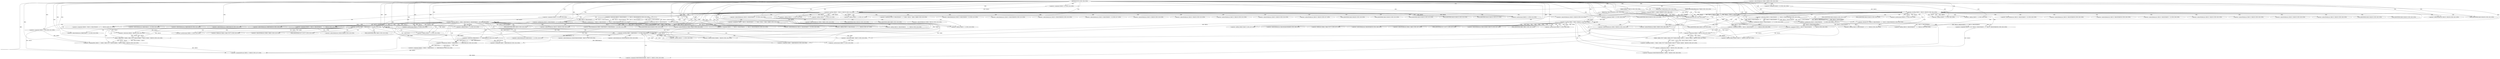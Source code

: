 
digraph "FUN76" {  

"8107" [label = "(METHOD,FUN76)<SUB>1394</SUB>" ]

"8407" [label = "(METHOD_RETURN,void)<SUB>1394</SUB>" ]

"8108" [label = "(PARAM,float (*VAR256)[48])<SUB>1394</SUB>" ]

"8109" [label = "(PARAM,float VAR241[64][40][2])<SUB>1394</SUB>" ]

"8110" [label = "(PARAM,SpectralBandReplication *VAR46)<SUB>1395</SUB>" ]

"8111" [label = "(PARAM,SBRData *VAR153)<SUB>1395</SUB>" ]

"8116" [label = "(&lt;operator&gt;.assignment,VAR257 = VAR46-&gt;VAR48[1])<SUB>1398</SUB>" ]

"8133" [label = "(&lt;operator&gt;.lessThan,VAR205 &lt; VAR153-&gt;VAR159)<SUB>1401</SUB>" ]

"8138" [label = "(&lt;operator&gt;.postIncrement,VAR205++)<SUB>1401</SUB>" ]

"8130" [label = "(&lt;operator&gt;.assignment,VAR205 = 0)<SUB>1401</SUB>" ]

"8142" [label = "(&lt;operator&gt;.assignment,VAR258 = 0.5f / (VAR153-&gt;VAR163[VAR205 + 1] - VAR153-&gt;VAR163[VAR205]))<SUB>1402</SUB>" ]

"8160" [label = "(&lt;operator&gt;.assignment,VAR259 = VAR153-&gt;VAR163[VAR205]     * 2 + VAR244)<SUB>1403</SUB>" ]

"8172" [label = "(&lt;operator&gt;.assignment,VAR260 = VAR153-&gt;VAR163[VAR205 + 1] * 2 + VAR244)<SUB>1404</SUB>" ]

"8237" [label = "(&lt;operator&gt;.lessThan,VAR205 &lt; VAR153-&gt;VAR159)<SUB>1414</SUB>" ]

"8242" [label = "(&lt;operator&gt;.postIncrement,VAR205++)<SUB>1414</SUB>" ]

"8190" [label = "(&lt;operator&gt;.lessThan,VAR49 &lt; VAR46-&gt;VAR49[1])<SUB>1406</SUB>" ]

"8197" [label = "(&lt;operator&gt;.postIncrement,VAR49++)<SUB>1406</SUB>" ]

"8234" [label = "(&lt;operator&gt;.assignment,VAR205 = 0)<SUB>1414</SUB>" ]

"8246" [label = "(&lt;operator&gt;.assignment,VAR262 = 2 * (VAR153-&gt;VAR163[VAR205 + 1] - VAR153-&gt;VAR163[VAR205]))<SUB>1415</SUB>" ]

"8264" [label = "(&lt;operator&gt;.assignment,VAR259 = VAR153-&gt;VAR163[VAR205]     * 2 + VAR244)<SUB>1416</SUB>" ]

"8276" [label = "(&lt;operator&gt;.assignment,VAR260 = VAR153-&gt;VAR163[VAR205 + 1] * 2 + VAR244)<SUB>1417</SUB>" ]

"8290" [label = "(&lt;operator&gt;.assignment,*VAR65 = VAR153-&gt;VAR160[VAR205 + 1] ? VAR46-&gt;VAR144 : VAR46-&gt;VAR80)<SUB>1418</SUB>" ]

"8144" [label = "(&lt;operator&gt;.division,0.5f / (VAR153-&gt;VAR163[VAR205 + 1] - VAR153-&gt;VAR163[VAR205]))<SUB>1402</SUB>" ]

"8162" [label = "(&lt;operator&gt;.addition,VAR153-&gt;VAR163[VAR205]     * 2 + VAR244)<SUB>1403</SUB>" ]

"8174" [label = "(&lt;operator&gt;.addition,VAR153-&gt;VAR163[VAR205 + 1] * 2 + VAR244)<SUB>1404</SUB>" ]

"8187" [label = "(&lt;operator&gt;.assignment,VAR49 = 0)<SUB>1406</SUB>" ]

"8201" [label = "(&lt;operator&gt;.assignment,VAR261 = VAR46-&gt;VAR61.FUN77(VAR241[VAR49+VAR257] + VAR259, VAR260 - VAR259))<SUB>1407</SUB>" ]

"8219" [label = "(&lt;operator&gt;.assignment,VAR256[VAR205][VAR49] = VAR261 * VAR258)<SUB>1408</SUB>" ]

"8311" [label = "(&lt;operator&gt;.lessThan,VAR243 &lt; VAR46-&gt;VAR32[VAR153-&gt;VAR160[VAR205 + 1]])<SUB>1420</SUB>" ]

"8324" [label = "(&lt;operator&gt;.postIncrement,VAR243++)<SUB>1420</SUB>" ]

"8146" [label = "(&lt;operator&gt;.subtraction,VAR153-&gt;VAR163[VAR205 + 1] - VAR153-&gt;VAR163[VAR205])<SUB>1402</SUB>" ]

"8163" [label = "(&lt;operator&gt;.multiplication,VAR153-&gt;VAR163[VAR205]     * 2)<SUB>1403</SUB>" ]

"8175" [label = "(&lt;operator&gt;.multiplication,VAR153-&gt;VAR163[VAR205 + 1] * 2)<SUB>1404</SUB>" ]

"8248" [label = "(&lt;operator&gt;.multiplication,2 * (VAR153-&gt;VAR163[VAR205 + 1] - VAR153-&gt;VAR163[VAR205]))<SUB>1415</SUB>" ]

"8266" [label = "(&lt;operator&gt;.addition,VAR153-&gt;VAR163[VAR205]     * 2 + VAR244)<SUB>1416</SUB>" ]

"8278" [label = "(&lt;operator&gt;.addition,VAR153-&gt;VAR163[VAR205 + 1] * 2 + VAR244)<SUB>1417</SUB>" ]

"8308" [label = "(&lt;operator&gt;.assignment,VAR243 = 0)<SUB>1420</SUB>" ]

"8328" [label = "(&lt;operator&gt;.assignment,VAR261 = 0.0f)<SUB>1421</SUB>" ]

"8332" [label = "(&lt;operator&gt;.assignment,VAR263 = VAR262 * (VAR65[VAR243 + 1] - VAR65[VAR243]))<SUB>1422</SUB>" ]

"8378" [label = "(&lt;operator&gt;.assignmentDivision,VAR261 /= VAR263)<SUB>1427</SUB>" ]

"8203" [label = "(VAR46-&gt;VAR61.FUN77,VAR46-&gt;VAR61.FUN77(VAR241[VAR49+VAR257] + VAR259, VAR260 - VAR259))<SUB>1407</SUB>" ]

"8225" [label = "(&lt;operator&gt;.multiplication,VAR261 * VAR258)<SUB>1408</SUB>" ]

"8250" [label = "(&lt;operator&gt;.subtraction,VAR153-&gt;VAR163[VAR205 + 1] - VAR153-&gt;VAR163[VAR205])<SUB>1415</SUB>" ]

"8267" [label = "(&lt;operator&gt;.multiplication,VAR153-&gt;VAR163[VAR205]     * 2)<SUB>1416</SUB>" ]

"8279" [label = "(&lt;operator&gt;.multiplication,VAR153-&gt;VAR163[VAR205 + 1] * 2)<SUB>1417</SUB>" ]

"8352" [label = "(&lt;operator&gt;.lessThan,VAR69 &lt; VAR65[VAR243 + 1])<SUB>1424</SUB>" ]

"8359" [label = "(&lt;operator&gt;.postIncrement,VAR69++)<SUB>1424</SUB>" ]

"8388" [label = "(&lt;operator&gt;.lessThan,VAR69 &lt; VAR65[VAR243 + 1])<SUB>1428</SUB>" ]

"8395" [label = "(&lt;operator&gt;.postIncrement,VAR69++)<SUB>1428</SUB>" ]

"8151" [label = "(&lt;operator&gt;.addition,VAR205 + 1)<SUB>1402</SUB>" ]

"8180" [label = "(&lt;operator&gt;.addition,VAR205 + 1)<SUB>1404</SUB>" ]

"8209" [label = "(&lt;operator&gt;.addition,VAR241[VAR49+VAR257] + VAR259)<SUB>1407</SUB>" ]

"8216" [label = "(&lt;operator&gt;.subtraction,VAR260 - VAR259)<SUB>1407</SUB>" ]

"8297" [label = "(&lt;operator&gt;.addition,VAR205 + 1)<SUB>1418</SUB>" ]

"8334" [label = "(&lt;operator&gt;.multiplication,VAR262 * (VAR65[VAR243 + 1] - VAR65[VAR243]))<SUB>1422</SUB>" ]

"8347" [label = "(&lt;operator&gt;.assignment,VAR69 = VAR65[VAR243])<SUB>1424</SUB>" ]

"8362" [label = "(&lt;operator&gt;.assignmentPlus,VAR261 += VAR46-&gt;VAR61.FUN77(VAR241[VAR69] + VAR259, VAR260 - VAR259))<SUB>1425</SUB>" ]

"8383" [label = "(&lt;operator&gt;.assignment,VAR69 = VAR65[VAR243])<SUB>1428</SUB>" ]

"8398" [label = "(&lt;operator&gt;.assignment,VAR256[VAR205][VAR69 - VAR257] = VAR261)<SUB>1429</SUB>" ]

"8255" [label = "(&lt;operator&gt;.addition,VAR205 + 1)<SUB>1415</SUB>" ]

"8284" [label = "(&lt;operator&gt;.addition,VAR205 + 1)<SUB>1417</SUB>" ]

"8321" [label = "(&lt;operator&gt;.addition,VAR205 + 1)<SUB>1420</SUB>" ]

"8336" [label = "(&lt;operator&gt;.subtraction,VAR65[VAR243 + 1] - VAR65[VAR243])<SUB>1422</SUB>" ]

"8212" [label = "(&lt;operator&gt;.addition,VAR49+VAR257)<SUB>1407</SUB>" ]

"8356" [label = "(&lt;operator&gt;.addition,VAR243 + 1)<SUB>1424</SUB>" ]

"8364" [label = "(VAR46-&gt;VAR61.FUN77,VAR46-&gt;VAR61.FUN77(VAR241[VAR69] + VAR259, VAR260 - VAR259))<SUB>1425</SUB>" ]

"8392" [label = "(&lt;operator&gt;.addition,VAR243 + 1)<SUB>1428</SUB>" ]

"8339" [label = "(&lt;operator&gt;.addition,VAR243 + 1)<SUB>1422</SUB>" ]

"8370" [label = "(&lt;operator&gt;.addition,VAR241[VAR69] + VAR259)<SUB>1425</SUB>" ]

"8375" [label = "(&lt;operator&gt;.subtraction,VAR260 - VAR259)<SUB>1425</SUB>" ]

"8403" [label = "(&lt;operator&gt;.subtraction,VAR69 - VAR257)<SUB>1429</SUB>" ]

"8124" [label = "(&lt;operator&gt;.indirectFieldAccess,VAR46-&gt;VAR99)<SUB>1400</SUB>" ]

"8135" [label = "(&lt;operator&gt;.indirectFieldAccess,VAR153-&gt;VAR159)<SUB>1401</SUB>" ]

"8137" [label = "(FIELD_IDENTIFIER,VAR159,VAR159)<SUB>1401</SUB>" ]

"8239" [label = "(&lt;operator&gt;.indirectFieldAccess,VAR153-&gt;VAR159)<SUB>1414</SUB>" ]

"8192" [label = "(&lt;operator&gt;.indirectIndexAccess,VAR46-&gt;VAR49[1])<SUB>1406</SUB>" ]

"8241" [label = "(FIELD_IDENTIFIER,VAR159,VAR159)<SUB>1414</SUB>" ]

"8292" [label = "(&lt;operator&gt;.conditional,VAR153-&gt;VAR160[VAR205 + 1] ? VAR46-&gt;VAR144 : VAR46-&gt;VAR80)<SUB>1418</SUB>" ]

"8147" [label = "(&lt;operator&gt;.indirectIndexAccess,VAR153-&gt;VAR163[VAR205 + 1])<SUB>1402</SUB>" ]

"8154" [label = "(&lt;operator&gt;.indirectIndexAccess,VAR153-&gt;VAR163[VAR205])<SUB>1402</SUB>" ]

"8164" [label = "(&lt;operator&gt;.indirectIndexAccess,VAR153-&gt;VAR163[VAR205])<SUB>1403</SUB>" ]

"8176" [label = "(&lt;operator&gt;.indirectIndexAccess,VAR153-&gt;VAR163[VAR205 + 1])<SUB>1404</SUB>" ]

"8193" [label = "(&lt;operator&gt;.indirectFieldAccess,VAR46-&gt;VAR49)<SUB>1406</SUB>" ]

"8220" [label = "(&lt;operator&gt;.indirectIndexAccess,VAR256[VAR205][VAR49])<SUB>1408</SUB>" ]

"8293" [label = "(&lt;operator&gt;.indirectIndexAccess,VAR153-&gt;VAR160[VAR205 + 1])<SUB>1418</SUB>" ]

"8300" [label = "(&lt;operator&gt;.indirectFieldAccess,VAR46-&gt;VAR144)<SUB>1418</SUB>" ]

"8303" [label = "(&lt;operator&gt;.indirectFieldAccess,VAR46-&gt;VAR80)<SUB>1418</SUB>" ]

"8313" [label = "(&lt;operator&gt;.indirectIndexAccess,VAR46-&gt;VAR32[VAR153-&gt;VAR160[VAR205 + 1]])<SUB>1420</SUB>" ]

"8148" [label = "(&lt;operator&gt;.indirectFieldAccess,VAR153-&gt;VAR163)<SUB>1402</SUB>" ]

"8155" [label = "(&lt;operator&gt;.indirectFieldAccess,VAR153-&gt;VAR163)<SUB>1402</SUB>" ]

"8165" [label = "(&lt;operator&gt;.indirectFieldAccess,VAR153-&gt;VAR163)<SUB>1403</SUB>" ]

"8177" [label = "(&lt;operator&gt;.indirectFieldAccess,VAR153-&gt;VAR163)<SUB>1404</SUB>" ]

"8195" [label = "(FIELD_IDENTIFIER,VAR49,VAR49)<SUB>1406</SUB>" ]

"8204" [label = "(&lt;operator&gt;.fieldAccess,VAR46-&gt;VAR61.FUN77)<SUB>1407</SUB>" ]

"8221" [label = "(&lt;operator&gt;.indirectIndexAccess,VAR256[VAR205])<SUB>1408</SUB>" ]

"8251" [label = "(&lt;operator&gt;.indirectIndexAccess,VAR153-&gt;VAR163[VAR205 + 1])<SUB>1415</SUB>" ]

"8258" [label = "(&lt;operator&gt;.indirectIndexAccess,VAR153-&gt;VAR163[VAR205])<SUB>1415</SUB>" ]

"8268" [label = "(&lt;operator&gt;.indirectIndexAccess,VAR153-&gt;VAR163[VAR205])<SUB>1416</SUB>" ]

"8280" [label = "(&lt;operator&gt;.indirectIndexAccess,VAR153-&gt;VAR163[VAR205 + 1])<SUB>1417</SUB>" ]

"8294" [label = "(&lt;operator&gt;.indirectFieldAccess,VAR153-&gt;VAR160)<SUB>1418</SUB>" ]

"8302" [label = "(FIELD_IDENTIFIER,VAR144,VAR144)<SUB>1418</SUB>" ]

"8305" [label = "(FIELD_IDENTIFIER,VAR80,VAR80)<SUB>1418</SUB>" ]

"8314" [label = "(&lt;operator&gt;.indirectFieldAccess,VAR46-&gt;VAR32)<SUB>1420</SUB>" ]

"8317" [label = "(&lt;operator&gt;.indirectIndexAccess,VAR153-&gt;VAR160[VAR205 + 1])<SUB>1420</SUB>" ]

"8150" [label = "(FIELD_IDENTIFIER,VAR163,VAR163)<SUB>1402</SUB>" ]

"8157" [label = "(FIELD_IDENTIFIER,VAR163,VAR163)<SUB>1402</SUB>" ]

"8167" [label = "(FIELD_IDENTIFIER,VAR163,VAR163)<SUB>1403</SUB>" ]

"8179" [label = "(FIELD_IDENTIFIER,VAR163,VAR163)<SUB>1404</SUB>" ]

"8205" [label = "(&lt;operator&gt;.indirectFieldAccess,VAR46-&gt;VAR61)<SUB>1407</SUB>" ]

"8208" [label = "(FIELD_IDENTIFIER,FUN77,FUN77)<SUB>1407</SUB>" ]

"8210" [label = "(&lt;operator&gt;.indirectIndexAccess,VAR241[VAR49+VAR257])<SUB>1407</SUB>" ]

"8252" [label = "(&lt;operator&gt;.indirectFieldAccess,VAR153-&gt;VAR163)<SUB>1415</SUB>" ]

"8259" [label = "(&lt;operator&gt;.indirectFieldAccess,VAR153-&gt;VAR163)<SUB>1415</SUB>" ]

"8269" [label = "(&lt;operator&gt;.indirectFieldAccess,VAR153-&gt;VAR163)<SUB>1416</SUB>" ]

"8281" [label = "(&lt;operator&gt;.indirectFieldAccess,VAR153-&gt;VAR163)<SUB>1417</SUB>" ]

"8296" [label = "(FIELD_IDENTIFIER,VAR160,VAR160)<SUB>1418</SUB>" ]

"8316" [label = "(FIELD_IDENTIFIER,VAR32,VAR32)<SUB>1420</SUB>" ]

"8318" [label = "(&lt;operator&gt;.indirectFieldAccess,VAR153-&gt;VAR160)<SUB>1420</SUB>" ]

"8354" [label = "(&lt;operator&gt;.indirectIndexAccess,VAR65[VAR243 + 1])<SUB>1424</SUB>" ]

"8390" [label = "(&lt;operator&gt;.indirectIndexAccess,VAR65[VAR243 + 1])<SUB>1428</SUB>" ]

"8207" [label = "(FIELD_IDENTIFIER,VAR61,VAR61)<SUB>1407</SUB>" ]

"8254" [label = "(FIELD_IDENTIFIER,VAR163,VAR163)<SUB>1415</SUB>" ]

"8261" [label = "(FIELD_IDENTIFIER,VAR163,VAR163)<SUB>1415</SUB>" ]

"8271" [label = "(FIELD_IDENTIFIER,VAR163,VAR163)<SUB>1416</SUB>" ]

"8283" [label = "(FIELD_IDENTIFIER,VAR163,VAR163)<SUB>1417</SUB>" ]

"8320" [label = "(FIELD_IDENTIFIER,VAR160,VAR160)<SUB>1420</SUB>" ]

"8337" [label = "(&lt;operator&gt;.indirectIndexAccess,VAR65[VAR243 + 1])<SUB>1422</SUB>" ]

"8342" [label = "(&lt;operator&gt;.indirectIndexAccess,VAR65[VAR243])<SUB>1422</SUB>" ]

"8349" [label = "(&lt;operator&gt;.indirectIndexAccess,VAR65[VAR243])<SUB>1424</SUB>" ]

"8385" [label = "(&lt;operator&gt;.indirectIndexAccess,VAR65[VAR243])<SUB>1428</SUB>" ]

"8399" [label = "(&lt;operator&gt;.indirectIndexAccess,VAR256[VAR205][VAR69 - VAR257])<SUB>1429</SUB>" ]

"8365" [label = "(&lt;operator&gt;.fieldAccess,VAR46-&gt;VAR61.FUN77)<SUB>1425</SUB>" ]

"8400" [label = "(&lt;operator&gt;.indirectIndexAccess,VAR256[VAR205])<SUB>1429</SUB>" ]

"8366" [label = "(&lt;operator&gt;.indirectFieldAccess,VAR46-&gt;VAR61)<SUB>1425</SUB>" ]

"8369" [label = "(FIELD_IDENTIFIER,FUN77,FUN77)<SUB>1425</SUB>" ]

"8371" [label = "(&lt;operator&gt;.indirectIndexAccess,VAR241[VAR69])<SUB>1425</SUB>" ]

"8368" [label = "(FIELD_IDENTIFIER,VAR61,VAR61)<SUB>1425</SUB>" ]

  "8108" -> "8407"  [ label = "DDG: "] 

  "8109" -> "8407"  [ label = "DDG: VAR241"] 

  "8110" -> "8407"  [ label = "DDG: VAR46"] 

  "8111" -> "8407"  [ label = "DDG: VAR153"] 

  "8116" -> "8407"  [ label = "DDG: VAR257"] 

  "8116" -> "8407"  [ label = "DDG: VAR46-&gt;VAR48[1]"] 

  "8133" -> "8407"  [ label = "DDG: VAR205"] 

  "8133" -> "8407"  [ label = "DDG: VAR153-&gt;VAR159"] 

  "8133" -> "8407"  [ label = "DDG: VAR205 &lt; VAR153-&gt;VAR159"] 

  "8107" -> "8108"  [ label = "DDG: "] 

  "8107" -> "8109"  [ label = "DDG: "] 

  "8107" -> "8110"  [ label = "DDG: "] 

  "8107" -> "8111"  [ label = "DDG: "] 

  "8107" -> "8130"  [ label = "DDG: "] 

  "8130" -> "8133"  [ label = "DDG: VAR205"] 

  "8138" -> "8133"  [ label = "DDG: VAR205"] 

  "8107" -> "8133"  [ label = "DDG: "] 

  "8107" -> "8138"  [ label = "DDG: "] 

  "8133" -> "8138"  [ label = "DDG: VAR205"] 

  "8144" -> "8142"  [ label = "DDG: 0.5f"] 

  "8144" -> "8142"  [ label = "DDG: VAR153-&gt;VAR163[VAR205 + 1] - VAR153-&gt;VAR163[VAR205]"] 

  "8163" -> "8160"  [ label = "DDG: VAR153-&gt;VAR163[VAR205]"] 

  "8163" -> "8160"  [ label = "DDG: 2"] 

  "8107" -> "8160"  [ label = "DDG: "] 

  "8175" -> "8172"  [ label = "DDG: VAR153-&gt;VAR163[VAR205 + 1]"] 

  "8175" -> "8172"  [ label = "DDG: 2"] 

  "8107" -> "8172"  [ label = "DDG: "] 

  "8107" -> "8234"  [ label = "DDG: "] 

  "8234" -> "8237"  [ label = "DDG: VAR205"] 

  "8242" -> "8237"  [ label = "DDG: VAR205"] 

  "8107" -> "8237"  [ label = "DDG: "] 

  "8107" -> "8242"  [ label = "DDG: "] 

  "8237" -> "8242"  [ label = "DDG: VAR205"] 

  "8248" -> "8246"  [ label = "DDG: 2"] 

  "8248" -> "8246"  [ label = "DDG: VAR153-&gt;VAR163[VAR205 + 1] - VAR153-&gt;VAR163[VAR205]"] 

  "8267" -> "8264"  [ label = "DDG: VAR153-&gt;VAR163[VAR205]"] 

  "8267" -> "8264"  [ label = "DDG: 2"] 

  "8107" -> "8264"  [ label = "DDG: "] 

  "8279" -> "8276"  [ label = "DDG: VAR153-&gt;VAR163[VAR205 + 1]"] 

  "8279" -> "8276"  [ label = "DDG: 2"] 

  "8107" -> "8276"  [ label = "DDG: "] 

  "8107" -> "8144"  [ label = "DDG: "] 

  "8146" -> "8144"  [ label = "DDG: VAR153-&gt;VAR163[VAR205 + 1]"] 

  "8146" -> "8144"  [ label = "DDG: VAR153-&gt;VAR163[VAR205]"] 

  "8163" -> "8162"  [ label = "DDG: VAR153-&gt;VAR163[VAR205]"] 

  "8163" -> "8162"  [ label = "DDG: 2"] 

  "8107" -> "8162"  [ label = "DDG: "] 

  "8175" -> "8174"  [ label = "DDG: VAR153-&gt;VAR163[VAR205 + 1]"] 

  "8175" -> "8174"  [ label = "DDG: 2"] 

  "8107" -> "8174"  [ label = "DDG: "] 

  "8107" -> "8187"  [ label = "DDG: "] 

  "8187" -> "8190"  [ label = "DDG: VAR49"] 

  "8197" -> "8190"  [ label = "DDG: VAR49"] 

  "8107" -> "8190"  [ label = "DDG: "] 

  "8107" -> "8197"  [ label = "DDG: "] 

  "8190" -> "8197"  [ label = "DDG: VAR49"] 

  "8203" -> "8201"  [ label = "DDG: VAR241[VAR49+VAR257] + VAR259"] 

  "8203" -> "8201"  [ label = "DDG: VAR260 - VAR259"] 

  "8225" -> "8219"  [ label = "DDG: VAR261"] 

  "8225" -> "8219"  [ label = "DDG: VAR258"] 

  "8175" -> "8146"  [ label = "DDG: VAR153-&gt;VAR163[VAR205 + 1]"] 

  "8163" -> "8146"  [ label = "DDG: VAR153-&gt;VAR163[VAR205]"] 

  "8146" -> "8163"  [ label = "DDG: VAR153-&gt;VAR163[VAR205]"] 

  "8107" -> "8163"  [ label = "DDG: "] 

  "8146" -> "8175"  [ label = "DDG: VAR153-&gt;VAR163[VAR205 + 1]"] 

  "8107" -> "8175"  [ label = "DDG: "] 

  "8107" -> "8248"  [ label = "DDG: "] 

  "8250" -> "8248"  [ label = "DDG: VAR153-&gt;VAR163[VAR205 + 1]"] 

  "8250" -> "8248"  [ label = "DDG: VAR153-&gt;VAR163[VAR205]"] 

  "8267" -> "8266"  [ label = "DDG: VAR153-&gt;VAR163[VAR205]"] 

  "8267" -> "8266"  [ label = "DDG: 2"] 

  "8107" -> "8266"  [ label = "DDG: "] 

  "8279" -> "8278"  [ label = "DDG: VAR153-&gt;VAR163[VAR205 + 1]"] 

  "8279" -> "8278"  [ label = "DDG: 2"] 

  "8107" -> "8278"  [ label = "DDG: "] 

  "8107" -> "8308"  [ label = "DDG: "] 

  "8308" -> "8311"  [ label = "DDG: VAR243"] 

  "8324" -> "8311"  [ label = "DDG: VAR243"] 

  "8107" -> "8311"  [ label = "DDG: "] 

  "8107" -> "8324"  [ label = "DDG: "] 

  "8311" -> "8324"  [ label = "DDG: VAR243"] 

  "8107" -> "8328"  [ label = "DDG: "] 

  "8334" -> "8332"  [ label = "DDG: VAR262"] 

  "8334" -> "8332"  [ label = "DDG: VAR65[VAR243 + 1] - VAR65[VAR243]"] 

  "8332" -> "8378"  [ label = "DDG: VAR263"] 

  "8107" -> "8378"  [ label = "DDG: "] 

  "8109" -> "8203"  [ label = "DDG: VAR241"] 

  "8160" -> "8203"  [ label = "DDG: VAR259"] 

  "8216" -> "8203"  [ label = "DDG: VAR259"] 

  "8107" -> "8203"  [ label = "DDG: "] 

  "8216" -> "8203"  [ label = "DDG: VAR260"] 

  "8201" -> "8225"  [ label = "DDG: VAR261"] 

  "8107" -> "8225"  [ label = "DDG: "] 

  "8142" -> "8225"  [ label = "DDG: VAR258"] 

  "8279" -> "8250"  [ label = "DDG: VAR153-&gt;VAR163[VAR205 + 1]"] 

  "8267" -> "8250"  [ label = "DDG: VAR153-&gt;VAR163[VAR205]"] 

  "8250" -> "8267"  [ label = "DDG: VAR153-&gt;VAR163[VAR205]"] 

  "8107" -> "8267"  [ label = "DDG: "] 

  "8250" -> "8279"  [ label = "DDG: VAR153-&gt;VAR163[VAR205 + 1]"] 

  "8107" -> "8279"  [ label = "DDG: "] 

  "8328" -> "8378"  [ label = "DDG: VAR261"] 

  "8362" -> "8378"  [ label = "DDG: VAR261"] 

  "8133" -> "8151"  [ label = "DDG: VAR205"] 

  "8107" -> "8151"  [ label = "DDG: "] 

  "8107" -> "8180"  [ label = "DDG: "] 

  "8133" -> "8180"  [ label = "DDG: VAR205"] 

  "8109" -> "8209"  [ label = "DDG: VAR241"] 

  "8160" -> "8209"  [ label = "DDG: VAR259"] 

  "8216" -> "8209"  [ label = "DDG: VAR259"] 

  "8107" -> "8209"  [ label = "DDG: "] 

  "8172" -> "8216"  [ label = "DDG: VAR260"] 

  "8107" -> "8216"  [ label = "DDG: "] 

  "8160" -> "8216"  [ label = "DDG: VAR259"] 

  "8107" -> "8297"  [ label = "DDG: "] 

  "8237" -> "8297"  [ label = "DDG: VAR205"] 

  "8246" -> "8334"  [ label = "DDG: VAR262"] 

  "8107" -> "8334"  [ label = "DDG: "] 

  "8336" -> "8334"  [ label = "DDG: VAR65[VAR243 + 1]"] 

  "8336" -> "8334"  [ label = "DDG: VAR65[VAR243]"] 

  "8290" -> "8347"  [ label = "DDG: VAR65"] 

  "8336" -> "8347"  [ label = "DDG: VAR65[VAR243]"] 

  "8347" -> "8352"  [ label = "DDG: VAR69"] 

  "8359" -> "8352"  [ label = "DDG: VAR69"] 

  "8107" -> "8352"  [ label = "DDG: "] 

  "8290" -> "8352"  [ label = "DDG: VAR65"] 

  "8336" -> "8352"  [ label = "DDG: VAR65[VAR243 + 1]"] 

  "8352" -> "8359"  [ label = "DDG: VAR69"] 

  "8107" -> "8359"  [ label = "DDG: "] 

  "8364" -> "8362"  [ label = "DDG: VAR241[VAR69] + VAR259"] 

  "8364" -> "8362"  [ label = "DDG: VAR260 - VAR259"] 

  "8290" -> "8383"  [ label = "DDG: VAR65"] 

  "8336" -> "8383"  [ label = "DDG: VAR65[VAR243]"] 

  "8383" -> "8388"  [ label = "DDG: VAR69"] 

  "8395" -> "8388"  [ label = "DDG: VAR69"] 

  "8107" -> "8388"  [ label = "DDG: "] 

  "8290" -> "8388"  [ label = "DDG: VAR65"] 

  "8352" -> "8388"  [ label = "DDG: VAR65[VAR243 + 1]"] 

  "8403" -> "8395"  [ label = "DDG: VAR69"] 

  "8107" -> "8395"  [ label = "DDG: "] 

  "8378" -> "8398"  [ label = "DDG: VAR261"] 

  "8107" -> "8398"  [ label = "DDG: "] 

  "8237" -> "8255"  [ label = "DDG: VAR205"] 

  "8107" -> "8255"  [ label = "DDG: "] 

  "8107" -> "8284"  [ label = "DDG: "] 

  "8237" -> "8284"  [ label = "DDG: VAR205"] 

  "8107" -> "8321"  [ label = "DDG: "] 

  "8237" -> "8321"  [ label = "DDG: VAR205"] 

  "8290" -> "8336"  [ label = "DDG: VAR65"] 

  "8388" -> "8336"  [ label = "DDG: VAR65[VAR243 + 1]"] 

  "8328" -> "8362"  [ label = "DDG: VAR261"] 

  "8107" -> "8362"  [ label = "DDG: "] 

  "8190" -> "8212"  [ label = "DDG: VAR49"] 

  "8107" -> "8212"  [ label = "DDG: "] 

  "8116" -> "8212"  [ label = "DDG: VAR257"] 

  "8107" -> "8356"  [ label = "DDG: "] 

  "8311" -> "8356"  [ label = "DDG: VAR243"] 

  "8109" -> "8364"  [ label = "DDG: VAR241"] 

  "8264" -> "8364"  [ label = "DDG: VAR259"] 

  "8375" -> "8364"  [ label = "DDG: VAR259"] 

  "8107" -> "8364"  [ label = "DDG: "] 

  "8375" -> "8364"  [ label = "DDG: VAR260"] 

  "8107" -> "8392"  [ label = "DDG: "] 

  "8311" -> "8392"  [ label = "DDG: VAR243"] 

  "8311" -> "8339"  [ label = "DDG: VAR243"] 

  "8107" -> "8339"  [ label = "DDG: "] 

  "8109" -> "8370"  [ label = "DDG: VAR241"] 

  "8264" -> "8370"  [ label = "DDG: VAR259"] 

  "8375" -> "8370"  [ label = "DDG: VAR259"] 

  "8107" -> "8370"  [ label = "DDG: "] 

  "8276" -> "8375"  [ label = "DDG: VAR260"] 

  "8107" -> "8375"  [ label = "DDG: "] 

  "8264" -> "8375"  [ label = "DDG: VAR259"] 

  "8388" -> "8403"  [ label = "DDG: VAR69"] 

  "8107" -> "8403"  [ label = "DDG: "] 

  "8116" -> "8403"  [ label = "DDG: VAR257"] 

  "8124" -> "8239"  [ label = "CDG: "] 

  "8124" -> "8137"  [ label = "CDG: "] 

  "8124" -> "8130"  [ label = "CDG: "] 

  "8124" -> "8241"  [ label = "CDG: "] 

  "8124" -> "8135"  [ label = "CDG: "] 

  "8124" -> "8237"  [ label = "CDG: "] 

  "8124" -> "8234"  [ label = "CDG: "] 

  "8124" -> "8133"  [ label = "CDG: "] 

  "8133" -> "8167"  [ label = "CDG: "] 

  "8133" -> "8160"  [ label = "CDG: "] 

  "8133" -> "8175"  [ label = "CDG: "] 

  "8133" -> "8155"  [ label = "CDG: "] 

  "8133" -> "8137"  [ label = "CDG: "] 

  "8133" -> "8162"  [ label = "CDG: "] 

  "8133" -> "8135"  [ label = "CDG: "] 

  "8133" -> "8193"  [ label = "CDG: "] 

  "8133" -> "8195"  [ label = "CDG: "] 

  "8133" -> "8151"  [ label = "CDG: "] 

  "8133" -> "8180"  [ label = "CDG: "] 

  "8133" -> "8187"  [ label = "CDG: "] 

  "8133" -> "8172"  [ label = "CDG: "] 

  "8133" -> "8142"  [ label = "CDG: "] 

  "8133" -> "8144"  [ label = "CDG: "] 

  "8133" -> "8177"  [ label = "CDG: "] 

  "8133" -> "8163"  [ label = "CDG: "] 

  "8133" -> "8148"  [ label = "CDG: "] 

  "8133" -> "8150"  [ label = "CDG: "] 

  "8133" -> "8176"  [ label = "CDG: "] 

  "8133" -> "8157"  [ label = "CDG: "] 

  "8133" -> "8164"  [ label = "CDG: "] 

  "8133" -> "8192"  [ label = "CDG: "] 

  "8133" -> "8147"  [ label = "CDG: "] 

  "8133" -> "8179"  [ label = "CDG: "] 

  "8133" -> "8190"  [ label = "CDG: "] 

  "8133" -> "8154"  [ label = "CDG: "] 

  "8133" -> "8138"  [ label = "CDG: "] 

  "8133" -> "8174"  [ label = "CDG: "] 

  "8133" -> "8146"  [ label = "CDG: "] 

  "8133" -> "8165"  [ label = "CDG: "] 

  "8133" -> "8133"  [ label = "CDG: "] 

  "8237" -> "8255"  [ label = "CDG: "] 

  "8237" -> "8261"  [ label = "CDG: "] 

  "8237" -> "8308"  [ label = "CDG: "] 

  "8237" -> "8269"  [ label = "CDG: "] 

  "8237" -> "8239"  [ label = "CDG: "] 

  "8237" -> "8314"  [ label = "CDG: "] 

  "8237" -> "8267"  [ label = "CDG: "] 

  "8237" -> "8242"  [ label = "CDG: "] 

  "8237" -> "8276"  [ label = "CDG: "] 

  "8237" -> "8251"  [ label = "CDG: "] 

  "8237" -> "8318"  [ label = "CDG: "] 

  "8237" -> "8293"  [ label = "CDG: "] 

  "8237" -> "8246"  [ label = "CDG: "] 

  "8237" -> "8241"  [ label = "CDG: "] 

  "8237" -> "8268"  [ label = "CDG: "] 

  "8237" -> "8278"  [ label = "CDG: "] 

  "8237" -> "8281"  [ label = "CDG: "] 

  "8237" -> "8250"  [ label = "CDG: "] 

  "8237" -> "8271"  [ label = "CDG: "] 

  "8237" -> "8254"  [ label = "CDG: "] 

  "8237" -> "8292"  [ label = "CDG: "] 

  "8237" -> "8279"  [ label = "CDG: "] 

  "8237" -> "8290"  [ label = "CDG: "] 

  "8237" -> "8311"  [ label = "CDG: "] 

  "8237" -> "8264"  [ label = "CDG: "] 

  "8237" -> "8313"  [ label = "CDG: "] 

  "8237" -> "8317"  [ label = "CDG: "] 

  "8237" -> "8258"  [ label = "CDG: "] 

  "8237" -> "8283"  [ label = "CDG: "] 

  "8237" -> "8280"  [ label = "CDG: "] 

  "8237" -> "8316"  [ label = "CDG: "] 

  "8237" -> "8320"  [ label = "CDG: "] 

  "8237" -> "8259"  [ label = "CDG: "] 

  "8237" -> "8321"  [ label = "CDG: "] 

  "8237" -> "8284"  [ label = "CDG: "] 

  "8237" -> "8294"  [ label = "CDG: "] 

  "8237" -> "8252"  [ label = "CDG: "] 

  "8237" -> "8237"  [ label = "CDG: "] 

  "8237" -> "8296"  [ label = "CDG: "] 

  "8237" -> "8248"  [ label = "CDG: "] 

  "8237" -> "8297"  [ label = "CDG: "] 

  "8237" -> "8266"  [ label = "CDG: "] 

  "8190" -> "8205"  [ label = "CDG: "] 

  "8190" -> "8201"  [ label = "CDG: "] 

  "8190" -> "8219"  [ label = "CDG: "] 

  "8190" -> "8208"  [ label = "CDG: "] 

  "8190" -> "8209"  [ label = "CDG: "] 

  "8190" -> "8193"  [ label = "CDG: "] 

  "8190" -> "8203"  [ label = "CDG: "] 

  "8190" -> "8225"  [ label = "CDG: "] 

  "8190" -> "8195"  [ label = "CDG: "] 

  "8190" -> "8220"  [ label = "CDG: "] 

  "8190" -> "8210"  [ label = "CDG: "] 

  "8190" -> "8197"  [ label = "CDG: "] 

  "8190" -> "8204"  [ label = "CDG: "] 

  "8190" -> "8212"  [ label = "CDG: "] 

  "8190" -> "8216"  [ label = "CDG: "] 

  "8190" -> "8207"  [ label = "CDG: "] 

  "8190" -> "8192"  [ label = "CDG: "] 

  "8190" -> "8221"  [ label = "CDG: "] 

  "8190" -> "8190"  [ label = "CDG: "] 

  "8311" -> "8339"  [ label = "CDG: "] 

  "8311" -> "8314"  [ label = "CDG: "] 

  "8311" -> "8318"  [ label = "CDG: "] 

  "8311" -> "8337"  [ label = "CDG: "] 

  "8311" -> "8388"  [ label = "CDG: "] 

  "8311" -> "8328"  [ label = "CDG: "] 

  "8311" -> "8383"  [ label = "CDG: "] 

  "8311" -> "8356"  [ label = "CDG: "] 

  "8311" -> "8352"  [ label = "CDG: "] 

  "8311" -> "8347"  [ label = "CDG: "] 

  "8311" -> "8349"  [ label = "CDG: "] 

  "8311" -> "8385"  [ label = "CDG: "] 

  "8311" -> "8354"  [ label = "CDG: "] 

  "8311" -> "8324"  [ label = "CDG: "] 

  "8311" -> "8311"  [ label = "CDG: "] 

  "8311" -> "8332"  [ label = "CDG: "] 

  "8311" -> "8392"  [ label = "CDG: "] 

  "8311" -> "8336"  [ label = "CDG: "] 

  "8311" -> "8313"  [ label = "CDG: "] 

  "8311" -> "8317"  [ label = "CDG: "] 

  "8311" -> "8316"  [ label = "CDG: "] 

  "8311" -> "8320"  [ label = "CDG: "] 

  "8311" -> "8321"  [ label = "CDG: "] 

  "8311" -> "8378"  [ label = "CDG: "] 

  "8311" -> "8342"  [ label = "CDG: "] 

  "8311" -> "8390"  [ label = "CDG: "] 

  "8311" -> "8334"  [ label = "CDG: "] 

  "8293" -> "8300"  [ label = "CDG: "] 

  "8293" -> "8302"  [ label = "CDG: "] 

  "8293" -> "8303"  [ label = "CDG: "] 

  "8293" -> "8305"  [ label = "CDG: "] 

  "8352" -> "8369"  [ label = "CDG: "] 

  "8352" -> "8359"  [ label = "CDG: "] 

  "8352" -> "8368"  [ label = "CDG: "] 

  "8352" -> "8375"  [ label = "CDG: "] 

  "8352" -> "8356"  [ label = "CDG: "] 

  "8352" -> "8352"  [ label = "CDG: "] 

  "8352" -> "8365"  [ label = "CDG: "] 

  "8352" -> "8354"  [ label = "CDG: "] 

  "8352" -> "8366"  [ label = "CDG: "] 

  "8352" -> "8370"  [ label = "CDG: "] 

  "8352" -> "8364"  [ label = "CDG: "] 

  "8352" -> "8362"  [ label = "CDG: "] 

  "8352" -> "8371"  [ label = "CDG: "] 

  "8388" -> "8403"  [ label = "CDG: "] 

  "8388" -> "8388"  [ label = "CDG: "] 

  "8388" -> "8399"  [ label = "CDG: "] 

  "8388" -> "8400"  [ label = "CDG: "] 

  "8388" -> "8392"  [ label = "CDG: "] 

  "8388" -> "8398"  [ label = "CDG: "] 

  "8388" -> "8395"  [ label = "CDG: "] 

  "8388" -> "8390"  [ label = "CDG: "] 

}